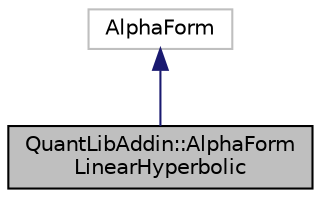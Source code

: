 digraph "QuantLibAddin::AlphaFormLinearHyperbolic"
{
  edge [fontname="Helvetica",fontsize="10",labelfontname="Helvetica",labelfontsize="10"];
  node [fontname="Helvetica",fontsize="10",shape=record];
  Node2 [label="QuantLibAddin::AlphaForm\lLinearHyperbolic",height=0.2,width=0.4,color="black", fillcolor="grey75", style="filled", fontcolor="black"];
  Node3 -> Node2 [dir="back",color="midnightblue",fontsize="10",style="solid",fontname="Helvetica"];
  Node3 [label="AlphaForm",height=0.2,width=0.4,color="grey75", fillcolor="white", style="filled"];
}
